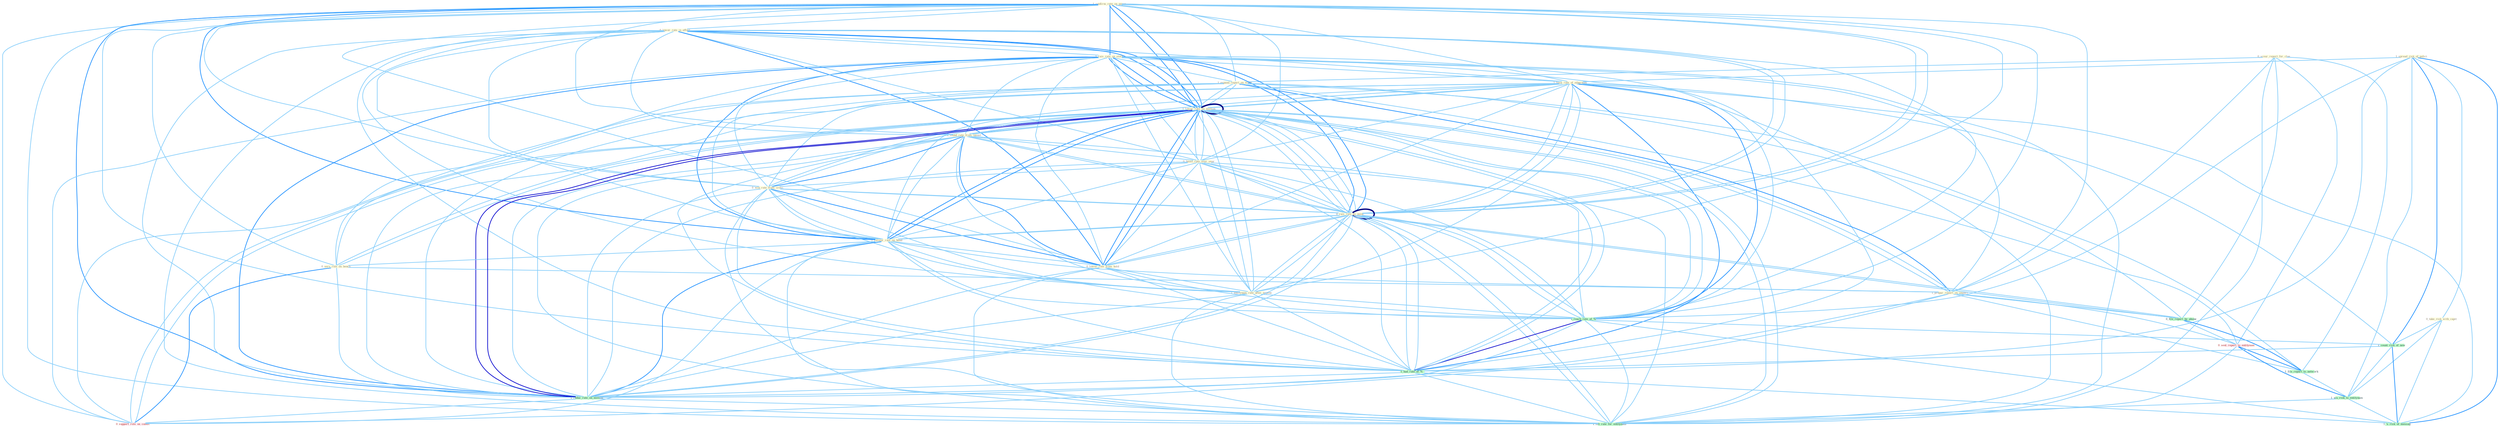 Graph G{ 
    node
    [shape=polygon,style=filled,width=.5,height=.06,color="#BDFCC9",fixedsize=true,fontsize=4,
    fontcolor="#2f4f4f"];
    {node
    [color="#ffffe0", fontcolor="#8b7d6b"] "0_scour_report_for_clue " "1_confirm_rate_on_paper " "1_spread_risk_of_polici " "0_lower_rate_in_effort " "1_rais_rate_on_stock " "1_expand_report_on_trade " "0_take_risk_with_capit " "1_have_rate_of_othernum " "1_lower_rate_on_million " "1_found_rate_from_invest " "0_boost_rate_over_year " "0_win_rate_from_critic " "0_rais_rate_by_point " "1_review_rate_on_bond " "0_serv_role_on_bench " "1_prepar_report_on_impact " "0_lower_rate_from_hold " "0_rais_rate_by_point " "1_entitynam_rate_after_expens "}
{node [color="#fff0f5", fontcolor="#b22222"] "0_sent_report_to_entitynam " "0_support_role_on_condit "}
edge [color="#B0E2FF"];

	"0_scour_report_for_clue " -- "1_expand_report_on_trade " [w="1", color="#87cefa" ];
	"0_scour_report_for_clue " -- "1_prepar_report_on_impact " [w="1", color="#87cefa" ];
	"0_scour_report_for_clue " -- "0_file_report_by_phone " [w="1", color="#87cefa" ];
	"0_scour_report_for_clue " -- "0_sent_report_to_entitynam " [w="1", color="#87cefa" ];
	"0_scour_report_for_clue " -- "1_file_report_to_network " [w="1", color="#87cefa" ];
	"0_scour_report_for_clue " -- "1_lift_rate_for_entitynam " [w="1", color="#87cefa" ];
	"1_confirm_rate_on_paper " -- "0_lower_rate_in_effort " [w="1", color="#87cefa" ];
	"1_confirm_rate_on_paper " -- "1_rais_rate_on_stock " [w="2", color="#1e90ff" , len=0.8];
	"1_confirm_rate_on_paper " -- "1_expand_report_on_trade " [w="1", color="#87cefa" ];
	"1_confirm_rate_on_paper " -- "1_have_rate_of_othernum " [w="1", color="#87cefa" ];
	"1_confirm_rate_on_paper " -- "1_lower_rate_on_million " [w="2", color="#1e90ff" , len=0.8];
	"1_confirm_rate_on_paper " -- "1_found_rate_from_invest " [w="1", color="#87cefa" ];
	"1_confirm_rate_on_paper " -- "0_boost_rate_over_year " [w="1", color="#87cefa" ];
	"1_confirm_rate_on_paper " -- "0_win_rate_from_critic " [w="1", color="#87cefa" ];
	"1_confirm_rate_on_paper " -- "0_rais_rate_by_point " [w="1", color="#87cefa" ];
	"1_confirm_rate_on_paper " -- "1_review_rate_on_bond " [w="2", color="#1e90ff" , len=0.8];
	"1_confirm_rate_on_paper " -- "0_serv_role_on_bench " [w="1", color="#87cefa" ];
	"1_confirm_rate_on_paper " -- "1_prepar_report_on_impact " [w="1", color="#87cefa" ];
	"1_confirm_rate_on_paper " -- "0_lower_rate_from_hold " [w="1", color="#87cefa" ];
	"1_confirm_rate_on_paper " -- "0_rais_rate_by_point " [w="1", color="#87cefa" ];
	"1_confirm_rate_on_paper " -- "1_entitynam_rate_after_expens " [w="1", color="#87cefa" ];
	"1_confirm_rate_on_paper " -- "1_reach_rate_of_% " [w="1", color="#87cefa" ];
	"1_confirm_rate_on_paper " -- "1_had_rate_of_% " [w="1", color="#87cefa" ];
	"1_confirm_rate_on_paper " -- "1_reduc_rate_on_million " [w="2", color="#1e90ff" , len=0.8];
	"1_confirm_rate_on_paper " -- "0_support_role_on_condit " [w="1", color="#87cefa" ];
	"1_confirm_rate_on_paper " -- "1_lower_rate_on_million " [w="2", color="#1e90ff" , len=0.8];
	"1_confirm_rate_on_paper " -- "1_lift_rate_for_entitynam " [w="1", color="#87cefa" ];
	"1_spread_risk_of_polici " -- "0_take_risk_with_capit " [w="1", color="#87cefa" ];
	"1_spread_risk_of_polici " -- "1_have_rate_of_othernum " [w="1", color="#87cefa" ];
	"1_spread_risk_of_polici " -- "1_reach_rate_of_% " [w="1", color="#87cefa" ];
	"1_spread_risk_of_polici " -- "1_count_risk_of_new " [w="2", color="#1e90ff" , len=0.8];
	"1_spread_risk_of_polici " -- "1_had_rate_of_% " [w="1", color="#87cefa" ];
	"1_spread_risk_of_polici " -- "1_wa_risk_to_entitynam " [w="1", color="#87cefa" ];
	"1_spread_risk_of_polici " -- "1_'s_risk_of_messag " [w="2", color="#1e90ff" , len=0.8];
	"0_lower_rate_in_effort " -- "1_rais_rate_on_stock " [w="1", color="#87cefa" ];
	"0_lower_rate_in_effort " -- "1_have_rate_of_othernum " [w="1", color="#87cefa" ];
	"0_lower_rate_in_effort " -- "1_lower_rate_on_million " [w="2", color="#1e90ff" , len=0.8];
	"0_lower_rate_in_effort " -- "1_found_rate_from_invest " [w="1", color="#87cefa" ];
	"0_lower_rate_in_effort " -- "0_boost_rate_over_year " [w="1", color="#87cefa" ];
	"0_lower_rate_in_effort " -- "0_win_rate_from_critic " [w="1", color="#87cefa" ];
	"0_lower_rate_in_effort " -- "0_rais_rate_by_point " [w="1", color="#87cefa" ];
	"0_lower_rate_in_effort " -- "1_review_rate_on_bond " [w="1", color="#87cefa" ];
	"0_lower_rate_in_effort " -- "0_lower_rate_from_hold " [w="2", color="#1e90ff" , len=0.8];
	"0_lower_rate_in_effort " -- "0_rais_rate_by_point " [w="1", color="#87cefa" ];
	"0_lower_rate_in_effort " -- "1_entitynam_rate_after_expens " [w="1", color="#87cefa" ];
	"0_lower_rate_in_effort " -- "1_reach_rate_of_% " [w="1", color="#87cefa" ];
	"0_lower_rate_in_effort " -- "1_had_rate_of_% " [w="1", color="#87cefa" ];
	"0_lower_rate_in_effort " -- "1_reduc_rate_on_million " [w="1", color="#87cefa" ];
	"0_lower_rate_in_effort " -- "1_lower_rate_on_million " [w="2", color="#1e90ff" , len=0.8];
	"0_lower_rate_in_effort " -- "1_lift_rate_for_entitynam " [w="1", color="#87cefa" ];
	"1_rais_rate_on_stock " -- "1_expand_report_on_trade " [w="1", color="#87cefa" ];
	"1_rais_rate_on_stock " -- "1_have_rate_of_othernum " [w="1", color="#87cefa" ];
	"1_rais_rate_on_stock " -- "1_lower_rate_on_million " [w="2", color="#1e90ff" , len=0.8];
	"1_rais_rate_on_stock " -- "1_found_rate_from_invest " [w="1", color="#87cefa" ];
	"1_rais_rate_on_stock " -- "0_boost_rate_over_year " [w="1", color="#87cefa" ];
	"1_rais_rate_on_stock " -- "0_win_rate_from_critic " [w="1", color="#87cefa" ];
	"1_rais_rate_on_stock " -- "0_rais_rate_by_point " [w="2", color="#1e90ff" , len=0.8];
	"1_rais_rate_on_stock " -- "1_review_rate_on_bond " [w="2", color="#1e90ff" , len=0.8];
	"1_rais_rate_on_stock " -- "0_serv_role_on_bench " [w="1", color="#87cefa" ];
	"1_rais_rate_on_stock " -- "1_prepar_report_on_impact " [w="1", color="#87cefa" ];
	"1_rais_rate_on_stock " -- "0_lower_rate_from_hold " [w="1", color="#87cefa" ];
	"1_rais_rate_on_stock " -- "0_rais_rate_by_point " [w="2", color="#1e90ff" , len=0.8];
	"1_rais_rate_on_stock " -- "1_entitynam_rate_after_expens " [w="1", color="#87cefa" ];
	"1_rais_rate_on_stock " -- "1_reach_rate_of_% " [w="1", color="#87cefa" ];
	"1_rais_rate_on_stock " -- "1_had_rate_of_% " [w="1", color="#87cefa" ];
	"1_rais_rate_on_stock " -- "1_reduc_rate_on_million " [w="2", color="#1e90ff" , len=0.8];
	"1_rais_rate_on_stock " -- "0_support_role_on_condit " [w="1", color="#87cefa" ];
	"1_rais_rate_on_stock " -- "1_lower_rate_on_million " [w="2", color="#1e90ff" , len=0.8];
	"1_rais_rate_on_stock " -- "1_lift_rate_for_entitynam " [w="1", color="#87cefa" ];
	"1_expand_report_on_trade " -- "1_lower_rate_on_million " [w="1", color="#87cefa" ];
	"1_expand_report_on_trade " -- "1_review_rate_on_bond " [w="1", color="#87cefa" ];
	"1_expand_report_on_trade " -- "0_serv_role_on_bench " [w="1", color="#87cefa" ];
	"1_expand_report_on_trade " -- "1_prepar_report_on_impact " [w="2", color="#1e90ff" , len=0.8];
	"1_expand_report_on_trade " -- "0_file_report_by_phone " [w="1", color="#87cefa" ];
	"1_expand_report_on_trade " -- "0_sent_report_to_entitynam " [w="1", color="#87cefa" ];
	"1_expand_report_on_trade " -- "1_file_report_to_network " [w="1", color="#87cefa" ];
	"1_expand_report_on_trade " -- "1_reduc_rate_on_million " [w="1", color="#87cefa" ];
	"1_expand_report_on_trade " -- "0_support_role_on_condit " [w="1", color="#87cefa" ];
	"1_expand_report_on_trade " -- "1_lower_rate_on_million " [w="1", color="#87cefa" ];
	"0_take_risk_with_capit " -- "1_count_risk_of_new " [w="1", color="#87cefa" ];
	"0_take_risk_with_capit " -- "1_wa_risk_to_entitynam " [w="1", color="#87cefa" ];
	"0_take_risk_with_capit " -- "1_'s_risk_of_messag " [w="1", color="#87cefa" ];
	"1_have_rate_of_othernum " -- "1_lower_rate_on_million " [w="1", color="#87cefa" ];
	"1_have_rate_of_othernum " -- "1_found_rate_from_invest " [w="1", color="#87cefa" ];
	"1_have_rate_of_othernum " -- "0_boost_rate_over_year " [w="1", color="#87cefa" ];
	"1_have_rate_of_othernum " -- "0_win_rate_from_critic " [w="1", color="#87cefa" ];
	"1_have_rate_of_othernum " -- "0_rais_rate_by_point " [w="1", color="#87cefa" ];
	"1_have_rate_of_othernum " -- "1_review_rate_on_bond " [w="1", color="#87cefa" ];
	"1_have_rate_of_othernum " -- "0_lower_rate_from_hold " [w="1", color="#87cefa" ];
	"1_have_rate_of_othernum " -- "0_rais_rate_by_point " [w="1", color="#87cefa" ];
	"1_have_rate_of_othernum " -- "1_entitynam_rate_after_expens " [w="1", color="#87cefa" ];
	"1_have_rate_of_othernum " -- "1_reach_rate_of_% " [w="2", color="#1e90ff" , len=0.8];
	"1_have_rate_of_othernum " -- "1_count_risk_of_new " [w="1", color="#87cefa" ];
	"1_have_rate_of_othernum " -- "1_had_rate_of_% " [w="2", color="#1e90ff" , len=0.8];
	"1_have_rate_of_othernum " -- "1_reduc_rate_on_million " [w="1", color="#87cefa" ];
	"1_have_rate_of_othernum " -- "1_'s_risk_of_messag " [w="1", color="#87cefa" ];
	"1_have_rate_of_othernum " -- "1_lower_rate_on_million " [w="1", color="#87cefa" ];
	"1_have_rate_of_othernum " -- "1_lift_rate_for_entitynam " [w="1", color="#87cefa" ];
	"1_lower_rate_on_million " -- "1_found_rate_from_invest " [w="1", color="#87cefa" ];
	"1_lower_rate_on_million " -- "0_boost_rate_over_year " [w="1", color="#87cefa" ];
	"1_lower_rate_on_million " -- "0_win_rate_from_critic " [w="1", color="#87cefa" ];
	"1_lower_rate_on_million " -- "0_rais_rate_by_point " [w="1", color="#87cefa" ];
	"1_lower_rate_on_million " -- "1_review_rate_on_bond " [w="2", color="#1e90ff" , len=0.8];
	"1_lower_rate_on_million " -- "0_serv_role_on_bench " [w="1", color="#87cefa" ];
	"1_lower_rate_on_million " -- "1_prepar_report_on_impact " [w="1", color="#87cefa" ];
	"1_lower_rate_on_million " -- "0_lower_rate_from_hold " [w="2", color="#1e90ff" , len=0.8];
	"1_lower_rate_on_million " -- "0_rais_rate_by_point " [w="1", color="#87cefa" ];
	"1_lower_rate_on_million " -- "1_entitynam_rate_after_expens " [w="1", color="#87cefa" ];
	"1_lower_rate_on_million " -- "1_reach_rate_of_% " [w="1", color="#87cefa" ];
	"1_lower_rate_on_million " -- "1_had_rate_of_% " [w="1", color="#87cefa" ];
	"1_lower_rate_on_million " -- "1_reduc_rate_on_million " [w="3", color="#0000cd" , len=0.6];
	"1_lower_rate_on_million " -- "0_support_role_on_condit " [w="1", color="#87cefa" ];
	"1_lower_rate_on_million " -- "1_lower_rate_on_million " [w="4", style=bold, color="#000080", len=0.4];
	"1_lower_rate_on_million " -- "1_lift_rate_for_entitynam " [w="1", color="#87cefa" ];
	"1_found_rate_from_invest " -- "0_boost_rate_over_year " [w="1", color="#87cefa" ];
	"1_found_rate_from_invest " -- "0_win_rate_from_critic " [w="2", color="#1e90ff" , len=0.8];
	"1_found_rate_from_invest " -- "0_rais_rate_by_point " [w="1", color="#87cefa" ];
	"1_found_rate_from_invest " -- "1_review_rate_on_bond " [w="1", color="#87cefa" ];
	"1_found_rate_from_invest " -- "0_lower_rate_from_hold " [w="2", color="#1e90ff" , len=0.8];
	"1_found_rate_from_invest " -- "0_rais_rate_by_point " [w="1", color="#87cefa" ];
	"1_found_rate_from_invest " -- "1_entitynam_rate_after_expens " [w="1", color="#87cefa" ];
	"1_found_rate_from_invest " -- "1_reach_rate_of_% " [w="1", color="#87cefa" ];
	"1_found_rate_from_invest " -- "1_had_rate_of_% " [w="1", color="#87cefa" ];
	"1_found_rate_from_invest " -- "1_reduc_rate_on_million " [w="1", color="#87cefa" ];
	"1_found_rate_from_invest " -- "1_lower_rate_on_million " [w="1", color="#87cefa" ];
	"1_found_rate_from_invest " -- "1_lift_rate_for_entitynam " [w="1", color="#87cefa" ];
	"0_boost_rate_over_year " -- "0_win_rate_from_critic " [w="1", color="#87cefa" ];
	"0_boost_rate_over_year " -- "0_rais_rate_by_point " [w="1", color="#87cefa" ];
	"0_boost_rate_over_year " -- "1_review_rate_on_bond " [w="1", color="#87cefa" ];
	"0_boost_rate_over_year " -- "0_lower_rate_from_hold " [w="1", color="#87cefa" ];
	"0_boost_rate_over_year " -- "0_rais_rate_by_point " [w="1", color="#87cefa" ];
	"0_boost_rate_over_year " -- "1_entitynam_rate_after_expens " [w="1", color="#87cefa" ];
	"0_boost_rate_over_year " -- "1_reach_rate_of_% " [w="1", color="#87cefa" ];
	"0_boost_rate_over_year " -- "1_had_rate_of_% " [w="1", color="#87cefa" ];
	"0_boost_rate_over_year " -- "1_reduc_rate_on_million " [w="1", color="#87cefa" ];
	"0_boost_rate_over_year " -- "1_lower_rate_on_million " [w="1", color="#87cefa" ];
	"0_boost_rate_over_year " -- "1_lift_rate_for_entitynam " [w="1", color="#87cefa" ];
	"0_win_rate_from_critic " -- "0_rais_rate_by_point " [w="1", color="#87cefa" ];
	"0_win_rate_from_critic " -- "1_review_rate_on_bond " [w="1", color="#87cefa" ];
	"0_win_rate_from_critic " -- "0_lower_rate_from_hold " [w="2", color="#1e90ff" , len=0.8];
	"0_win_rate_from_critic " -- "0_rais_rate_by_point " [w="1", color="#87cefa" ];
	"0_win_rate_from_critic " -- "1_entitynam_rate_after_expens " [w="1", color="#87cefa" ];
	"0_win_rate_from_critic " -- "1_reach_rate_of_% " [w="1", color="#87cefa" ];
	"0_win_rate_from_critic " -- "1_had_rate_of_% " [w="1", color="#87cefa" ];
	"0_win_rate_from_critic " -- "1_reduc_rate_on_million " [w="1", color="#87cefa" ];
	"0_win_rate_from_critic " -- "1_lower_rate_on_million " [w="1", color="#87cefa" ];
	"0_win_rate_from_critic " -- "1_lift_rate_for_entitynam " [w="1", color="#87cefa" ];
	"0_rais_rate_by_point " -- "1_review_rate_on_bond " [w="1", color="#87cefa" ];
	"0_rais_rate_by_point " -- "0_lower_rate_from_hold " [w="1", color="#87cefa" ];
	"0_rais_rate_by_point " -- "0_rais_rate_by_point " [w="4", style=bold, color="#000080", len=0.4];
	"0_rais_rate_by_point " -- "1_entitynam_rate_after_expens " [w="1", color="#87cefa" ];
	"0_rais_rate_by_point " -- "1_reach_rate_of_% " [w="1", color="#87cefa" ];
	"0_rais_rate_by_point " -- "0_file_report_by_phone " [w="1", color="#87cefa" ];
	"0_rais_rate_by_point " -- "1_had_rate_of_% " [w="1", color="#87cefa" ];
	"0_rais_rate_by_point " -- "1_reduc_rate_on_million " [w="1", color="#87cefa" ];
	"0_rais_rate_by_point " -- "1_lower_rate_on_million " [w="1", color="#87cefa" ];
	"0_rais_rate_by_point " -- "1_lift_rate_for_entitynam " [w="1", color="#87cefa" ];
	"1_review_rate_on_bond " -- "0_serv_role_on_bench " [w="1", color="#87cefa" ];
	"1_review_rate_on_bond " -- "1_prepar_report_on_impact " [w="1", color="#87cefa" ];
	"1_review_rate_on_bond " -- "0_lower_rate_from_hold " [w="1", color="#87cefa" ];
	"1_review_rate_on_bond " -- "0_rais_rate_by_point " [w="1", color="#87cefa" ];
	"1_review_rate_on_bond " -- "1_entitynam_rate_after_expens " [w="1", color="#87cefa" ];
	"1_review_rate_on_bond " -- "1_reach_rate_of_% " [w="1", color="#87cefa" ];
	"1_review_rate_on_bond " -- "1_had_rate_of_% " [w="1", color="#87cefa" ];
	"1_review_rate_on_bond " -- "1_reduc_rate_on_million " [w="2", color="#1e90ff" , len=0.8];
	"1_review_rate_on_bond " -- "0_support_role_on_condit " [w="1", color="#87cefa" ];
	"1_review_rate_on_bond " -- "1_lower_rate_on_million " [w="2", color="#1e90ff" , len=0.8];
	"1_review_rate_on_bond " -- "1_lift_rate_for_entitynam " [w="1", color="#87cefa" ];
	"0_serv_role_on_bench " -- "1_prepar_report_on_impact " [w="1", color="#87cefa" ];
	"0_serv_role_on_bench " -- "1_reduc_rate_on_million " [w="1", color="#87cefa" ];
	"0_serv_role_on_bench " -- "0_support_role_on_condit " [w="2", color="#1e90ff" , len=0.8];
	"0_serv_role_on_bench " -- "1_lower_rate_on_million " [w="1", color="#87cefa" ];
	"1_prepar_report_on_impact " -- "0_file_report_by_phone " [w="1", color="#87cefa" ];
	"1_prepar_report_on_impact " -- "0_sent_report_to_entitynam " [w="1", color="#87cefa" ];
	"1_prepar_report_on_impact " -- "1_file_report_to_network " [w="1", color="#87cefa" ];
	"1_prepar_report_on_impact " -- "1_reduc_rate_on_million " [w="1", color="#87cefa" ];
	"1_prepar_report_on_impact " -- "0_support_role_on_condit " [w="1", color="#87cefa" ];
	"1_prepar_report_on_impact " -- "1_lower_rate_on_million " [w="1", color="#87cefa" ];
	"0_lower_rate_from_hold " -- "0_rais_rate_by_point " [w="1", color="#87cefa" ];
	"0_lower_rate_from_hold " -- "1_entitynam_rate_after_expens " [w="1", color="#87cefa" ];
	"0_lower_rate_from_hold " -- "1_reach_rate_of_% " [w="1", color="#87cefa" ];
	"0_lower_rate_from_hold " -- "1_had_rate_of_% " [w="1", color="#87cefa" ];
	"0_lower_rate_from_hold " -- "1_reduc_rate_on_million " [w="1", color="#87cefa" ];
	"0_lower_rate_from_hold " -- "1_lower_rate_on_million " [w="2", color="#1e90ff" , len=0.8];
	"0_lower_rate_from_hold " -- "1_lift_rate_for_entitynam " [w="1", color="#87cefa" ];
	"0_rais_rate_by_point " -- "1_entitynam_rate_after_expens " [w="1", color="#87cefa" ];
	"0_rais_rate_by_point " -- "1_reach_rate_of_% " [w="1", color="#87cefa" ];
	"0_rais_rate_by_point " -- "0_file_report_by_phone " [w="1", color="#87cefa" ];
	"0_rais_rate_by_point " -- "1_had_rate_of_% " [w="1", color="#87cefa" ];
	"0_rais_rate_by_point " -- "1_reduc_rate_on_million " [w="1", color="#87cefa" ];
	"0_rais_rate_by_point " -- "1_lower_rate_on_million " [w="1", color="#87cefa" ];
	"0_rais_rate_by_point " -- "1_lift_rate_for_entitynam " [w="1", color="#87cefa" ];
	"1_entitynam_rate_after_expens " -- "1_reach_rate_of_% " [w="1", color="#87cefa" ];
	"1_entitynam_rate_after_expens " -- "1_had_rate_of_% " [w="1", color="#87cefa" ];
	"1_entitynam_rate_after_expens " -- "1_reduc_rate_on_million " [w="1", color="#87cefa" ];
	"1_entitynam_rate_after_expens " -- "1_lower_rate_on_million " [w="1", color="#87cefa" ];
	"1_entitynam_rate_after_expens " -- "1_lift_rate_for_entitynam " [w="1", color="#87cefa" ];
	"1_reach_rate_of_% " -- "1_count_risk_of_new " [w="1", color="#87cefa" ];
	"1_reach_rate_of_% " -- "1_had_rate_of_% " [w="3", color="#0000cd" , len=0.6];
	"1_reach_rate_of_% " -- "1_reduc_rate_on_million " [w="1", color="#87cefa" ];
	"1_reach_rate_of_% " -- "1_'s_risk_of_messag " [w="1", color="#87cefa" ];
	"1_reach_rate_of_% " -- "1_lower_rate_on_million " [w="1", color="#87cefa" ];
	"1_reach_rate_of_% " -- "1_lift_rate_for_entitynam " [w="1", color="#87cefa" ];
	"0_file_report_by_phone " -- "0_sent_report_to_entitynam " [w="1", color="#87cefa" ];
	"0_file_report_by_phone " -- "1_file_report_to_network " [w="2", color="#1e90ff" , len=0.8];
	"1_count_risk_of_new " -- "1_had_rate_of_% " [w="1", color="#87cefa" ];
	"1_count_risk_of_new " -- "1_wa_risk_to_entitynam " [w="1", color="#87cefa" ];
	"1_count_risk_of_new " -- "1_'s_risk_of_messag " [w="2", color="#1e90ff" , len=0.8];
	"1_had_rate_of_% " -- "1_reduc_rate_on_million " [w="1", color="#87cefa" ];
	"1_had_rate_of_% " -- "1_'s_risk_of_messag " [w="1", color="#87cefa" ];
	"1_had_rate_of_% " -- "1_lower_rate_on_million " [w="1", color="#87cefa" ];
	"1_had_rate_of_% " -- "1_lift_rate_for_entitynam " [w="1", color="#87cefa" ];
	"0_sent_report_to_entitynam " -- "1_file_report_to_network " [w="2", color="#1e90ff" , len=0.8];
	"0_sent_report_to_entitynam " -- "1_wa_risk_to_entitynam " [w="2", color="#1e90ff" , len=0.8];
	"0_sent_report_to_entitynam " -- "1_lift_rate_for_entitynam " [w="1", color="#87cefa" ];
	"1_file_report_to_network " -- "1_wa_risk_to_entitynam " [w="1", color="#87cefa" ];
	"1_reduc_rate_on_million " -- "0_support_role_on_condit " [w="1", color="#87cefa" ];
	"1_reduc_rate_on_million " -- "1_lower_rate_on_million " [w="3", color="#0000cd" , len=0.6];
	"1_reduc_rate_on_million " -- "1_lift_rate_for_entitynam " [w="1", color="#87cefa" ];
	"1_wa_risk_to_entitynam " -- "1_'s_risk_of_messag " [w="1", color="#87cefa" ];
	"1_wa_risk_to_entitynam " -- "1_lift_rate_for_entitynam " [w="1", color="#87cefa" ];
	"0_support_role_on_condit " -- "1_lower_rate_on_million " [w="1", color="#87cefa" ];
	"1_lower_rate_on_million " -- "1_lift_rate_for_entitynam " [w="1", color="#87cefa" ];
}